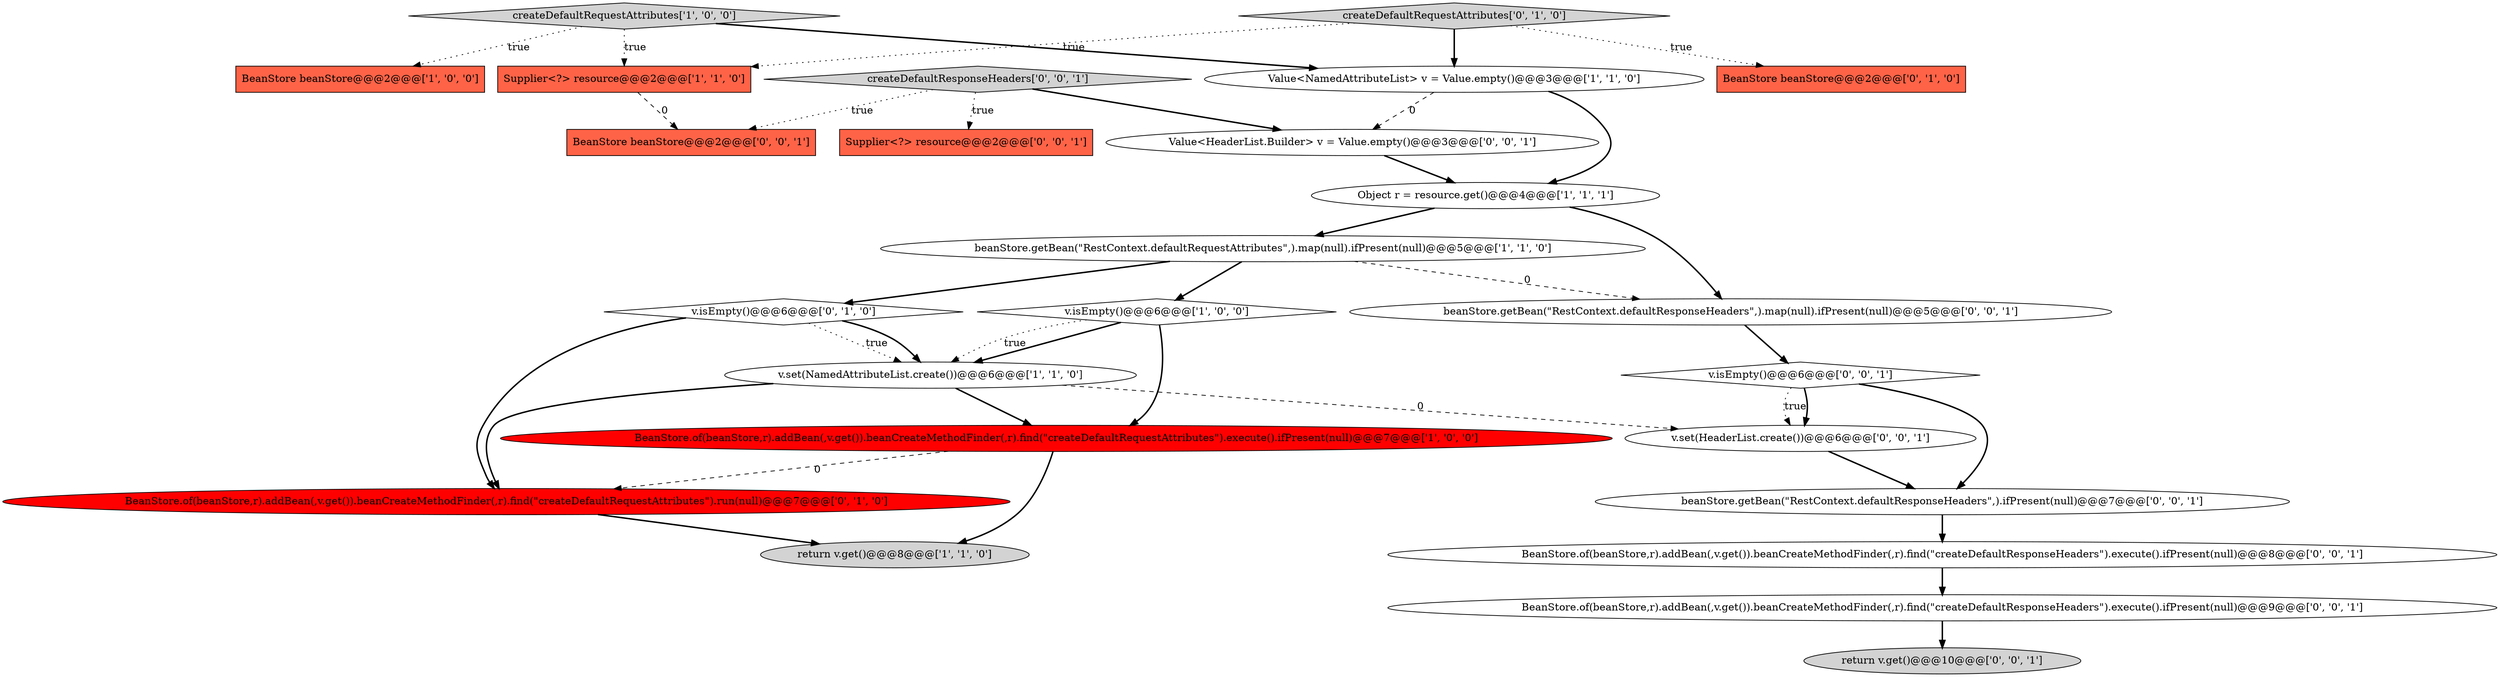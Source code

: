 digraph {
5 [style = filled, label = "beanStore.getBean(\"RestContext.defaultRequestAttributes\",).map(null).ifPresent(null)@@@5@@@['1', '1', '0']", fillcolor = white, shape = ellipse image = "AAA0AAABBB1BBB"];
2 [style = filled, label = "v.set(NamedAttributeList.create())@@@6@@@['1', '1', '0']", fillcolor = white, shape = ellipse image = "AAA0AAABBB1BBB"];
0 [style = filled, label = "v.isEmpty()@@@6@@@['1', '0', '0']", fillcolor = white, shape = diamond image = "AAA0AAABBB1BBB"];
19 [style = filled, label = "return v.get()@@@10@@@['0', '0', '1']", fillcolor = lightgray, shape = ellipse image = "AAA0AAABBB3BBB"];
1 [style = filled, label = "BeanStore.of(beanStore,r).addBean(,v.get()).beanCreateMethodFinder(,r).find(\"createDefaultRequestAttributes\").execute().ifPresent(null)@@@7@@@['1', '0', '0']", fillcolor = red, shape = ellipse image = "AAA1AAABBB1BBB"];
3 [style = filled, label = "createDefaultRequestAttributes['1', '0', '0']", fillcolor = lightgray, shape = diamond image = "AAA0AAABBB1BBB"];
17 [style = filled, label = "BeanStore.of(beanStore,r).addBean(,v.get()).beanCreateMethodFinder(,r).find(\"createDefaultResponseHeaders\").execute().ifPresent(null)@@@8@@@['0', '0', '1']", fillcolor = white, shape = ellipse image = "AAA0AAABBB3BBB"];
20 [style = filled, label = "v.set(HeaderList.create())@@@6@@@['0', '0', '1']", fillcolor = white, shape = ellipse image = "AAA0AAABBB3BBB"];
18 [style = filled, label = "v.isEmpty()@@@6@@@['0', '0', '1']", fillcolor = white, shape = diamond image = "AAA0AAABBB3BBB"];
8 [style = filled, label = "return v.get()@@@8@@@['1', '1', '0']", fillcolor = lightgray, shape = ellipse image = "AAA0AAABBB1BBB"];
10 [style = filled, label = "createDefaultRequestAttributes['0', '1', '0']", fillcolor = lightgray, shape = diamond image = "AAA0AAABBB2BBB"];
6 [style = filled, label = "BeanStore beanStore@@@2@@@['1', '0', '0']", fillcolor = tomato, shape = box image = "AAA0AAABBB1BBB"];
24 [style = filled, label = "BeanStore.of(beanStore,r).addBean(,v.get()).beanCreateMethodFinder(,r).find(\"createDefaultResponseHeaders\").execute().ifPresent(null)@@@9@@@['0', '0', '1']", fillcolor = white, shape = ellipse image = "AAA0AAABBB3BBB"];
23 [style = filled, label = "Value<HeaderList.Builder> v = Value.empty()@@@3@@@['0', '0', '1']", fillcolor = white, shape = ellipse image = "AAA0AAABBB3BBB"];
4 [style = filled, label = "Object r = resource.get()@@@4@@@['1', '1', '1']", fillcolor = white, shape = ellipse image = "AAA0AAABBB1BBB"];
13 [style = filled, label = "v.isEmpty()@@@6@@@['0', '1', '0']", fillcolor = white, shape = diamond image = "AAA0AAABBB2BBB"];
22 [style = filled, label = "BeanStore beanStore@@@2@@@['0', '0', '1']", fillcolor = tomato, shape = box image = "AAA0AAABBB3BBB"];
7 [style = filled, label = "Supplier<?> resource@@@2@@@['1', '1', '0']", fillcolor = tomato, shape = box image = "AAA0AAABBB1BBB"];
9 [style = filled, label = "Value<NamedAttributeList> v = Value.empty()@@@3@@@['1', '1', '0']", fillcolor = white, shape = ellipse image = "AAA0AAABBB1BBB"];
14 [style = filled, label = "beanStore.getBean(\"RestContext.defaultResponseHeaders\",).map(null).ifPresent(null)@@@5@@@['0', '0', '1']", fillcolor = white, shape = ellipse image = "AAA0AAABBB3BBB"];
16 [style = filled, label = "Supplier<?> resource@@@2@@@['0', '0', '1']", fillcolor = tomato, shape = box image = "AAA0AAABBB3BBB"];
11 [style = filled, label = "BeanStore beanStore@@@2@@@['0', '1', '0']", fillcolor = tomato, shape = box image = "AAA0AAABBB2BBB"];
12 [style = filled, label = "BeanStore.of(beanStore,r).addBean(,v.get()).beanCreateMethodFinder(,r).find(\"createDefaultRequestAttributes\").run(null)@@@7@@@['0', '1', '0']", fillcolor = red, shape = ellipse image = "AAA1AAABBB2BBB"];
15 [style = filled, label = "beanStore.getBean(\"RestContext.defaultResponseHeaders\",).ifPresent(null)@@@7@@@['0', '0', '1']", fillcolor = white, shape = ellipse image = "AAA0AAABBB3BBB"];
21 [style = filled, label = "createDefaultResponseHeaders['0', '0', '1']", fillcolor = lightgray, shape = diamond image = "AAA0AAABBB3BBB"];
4->14 [style = bold, label=""];
3->7 [style = dotted, label="true"];
5->14 [style = dashed, label="0"];
1->8 [style = bold, label=""];
24->19 [style = bold, label=""];
2->20 [style = dashed, label="0"];
2->1 [style = bold, label=""];
9->4 [style = bold, label=""];
0->2 [style = bold, label=""];
18->15 [style = bold, label=""];
23->4 [style = bold, label=""];
21->22 [style = dotted, label="true"];
18->20 [style = dotted, label="true"];
3->6 [style = dotted, label="true"];
9->23 [style = dashed, label="0"];
2->12 [style = bold, label=""];
3->9 [style = bold, label=""];
13->2 [style = dotted, label="true"];
1->12 [style = dashed, label="0"];
18->20 [style = bold, label=""];
15->17 [style = bold, label=""];
17->24 [style = bold, label=""];
13->12 [style = bold, label=""];
5->0 [style = bold, label=""];
10->11 [style = dotted, label="true"];
12->8 [style = bold, label=""];
0->1 [style = bold, label=""];
5->13 [style = bold, label=""];
14->18 [style = bold, label=""];
10->9 [style = bold, label=""];
0->2 [style = dotted, label="true"];
21->16 [style = dotted, label="true"];
20->15 [style = bold, label=""];
4->5 [style = bold, label=""];
7->22 [style = dashed, label="0"];
10->7 [style = dotted, label="true"];
13->2 [style = bold, label=""];
21->23 [style = bold, label=""];
}
